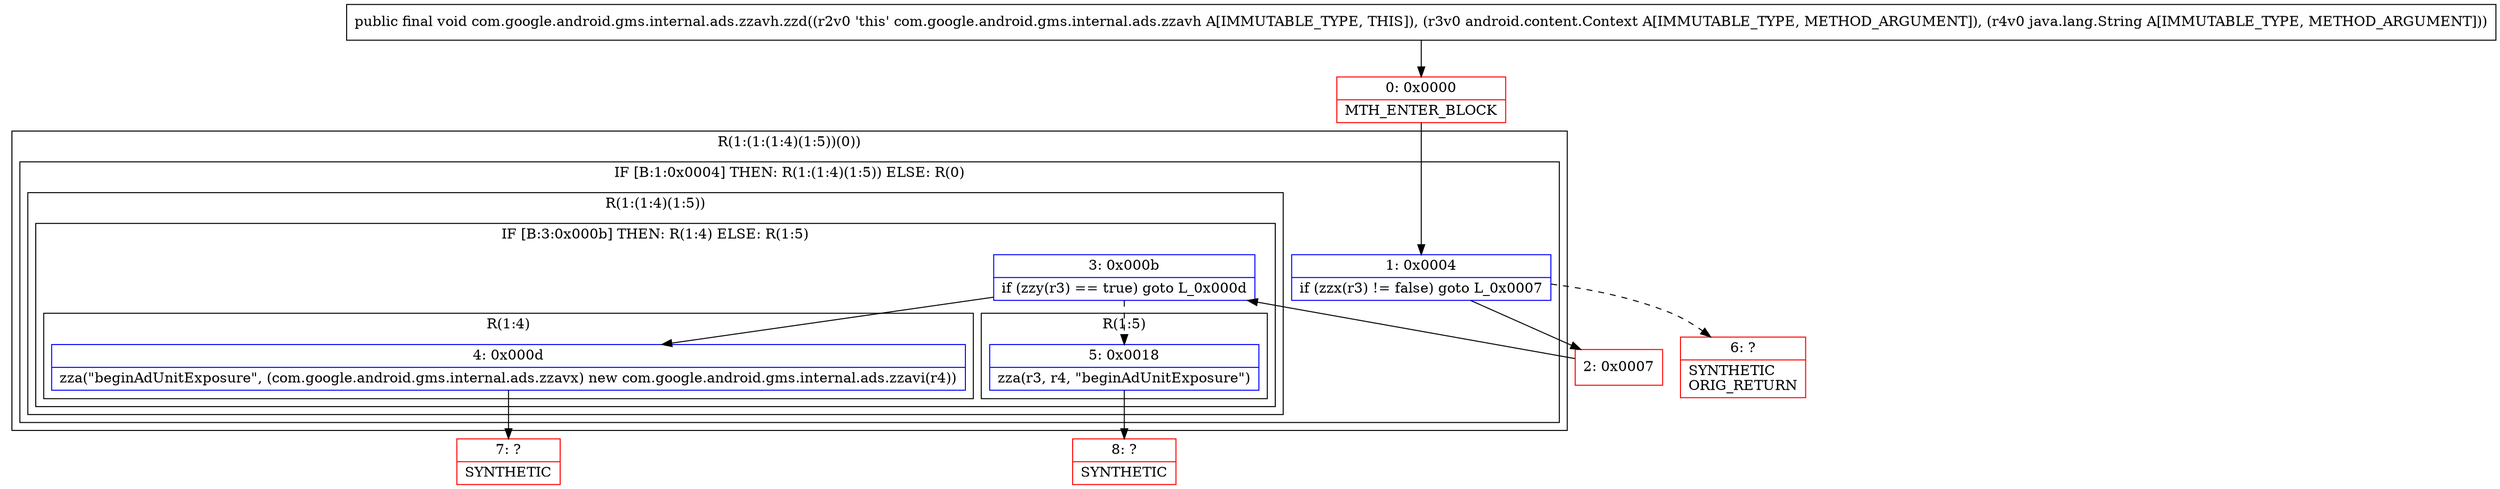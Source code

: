 digraph "CFG forcom.google.android.gms.internal.ads.zzavh.zzd(Landroid\/content\/Context;Ljava\/lang\/String;)V" {
subgraph cluster_Region_253166042 {
label = "R(1:(1:(1:4)(1:5))(0))";
node [shape=record,color=blue];
subgraph cluster_IfRegion_508712454 {
label = "IF [B:1:0x0004] THEN: R(1:(1:4)(1:5)) ELSE: R(0)";
node [shape=record,color=blue];
Node_1 [shape=record,label="{1\:\ 0x0004|if (zzx(r3) != false) goto L_0x0007\l}"];
subgraph cluster_Region_599677964 {
label = "R(1:(1:4)(1:5))";
node [shape=record,color=blue];
subgraph cluster_IfRegion_930989896 {
label = "IF [B:3:0x000b] THEN: R(1:4) ELSE: R(1:5)";
node [shape=record,color=blue];
Node_3 [shape=record,label="{3\:\ 0x000b|if (zzy(r3) == true) goto L_0x000d\l}"];
subgraph cluster_Region_13830572 {
label = "R(1:4)";
node [shape=record,color=blue];
Node_4 [shape=record,label="{4\:\ 0x000d|zza(\"beginAdUnitExposure\", (com.google.android.gms.internal.ads.zzavx) new com.google.android.gms.internal.ads.zzavi(r4))\l}"];
}
subgraph cluster_Region_213753302 {
label = "R(1:5)";
node [shape=record,color=blue];
Node_5 [shape=record,label="{5\:\ 0x0018|zza(r3, r4, \"beginAdUnitExposure\")\l}"];
}
}
}
subgraph cluster_Region_1572011633 {
label = "R(0)";
node [shape=record,color=blue];
}
}
}
Node_0 [shape=record,color=red,label="{0\:\ 0x0000|MTH_ENTER_BLOCK\l}"];
Node_2 [shape=record,color=red,label="{2\:\ 0x0007}"];
Node_6 [shape=record,color=red,label="{6\:\ ?|SYNTHETIC\lORIG_RETURN\l}"];
Node_7 [shape=record,color=red,label="{7\:\ ?|SYNTHETIC\l}"];
Node_8 [shape=record,color=red,label="{8\:\ ?|SYNTHETIC\l}"];
MethodNode[shape=record,label="{public final void com.google.android.gms.internal.ads.zzavh.zzd((r2v0 'this' com.google.android.gms.internal.ads.zzavh A[IMMUTABLE_TYPE, THIS]), (r3v0 android.content.Context A[IMMUTABLE_TYPE, METHOD_ARGUMENT]), (r4v0 java.lang.String A[IMMUTABLE_TYPE, METHOD_ARGUMENT])) }"];
MethodNode -> Node_0;
Node_1 -> Node_2;
Node_1 -> Node_6[style=dashed];
Node_3 -> Node_4;
Node_3 -> Node_5[style=dashed];
Node_4 -> Node_7;
Node_5 -> Node_8;
Node_0 -> Node_1;
Node_2 -> Node_3;
}

